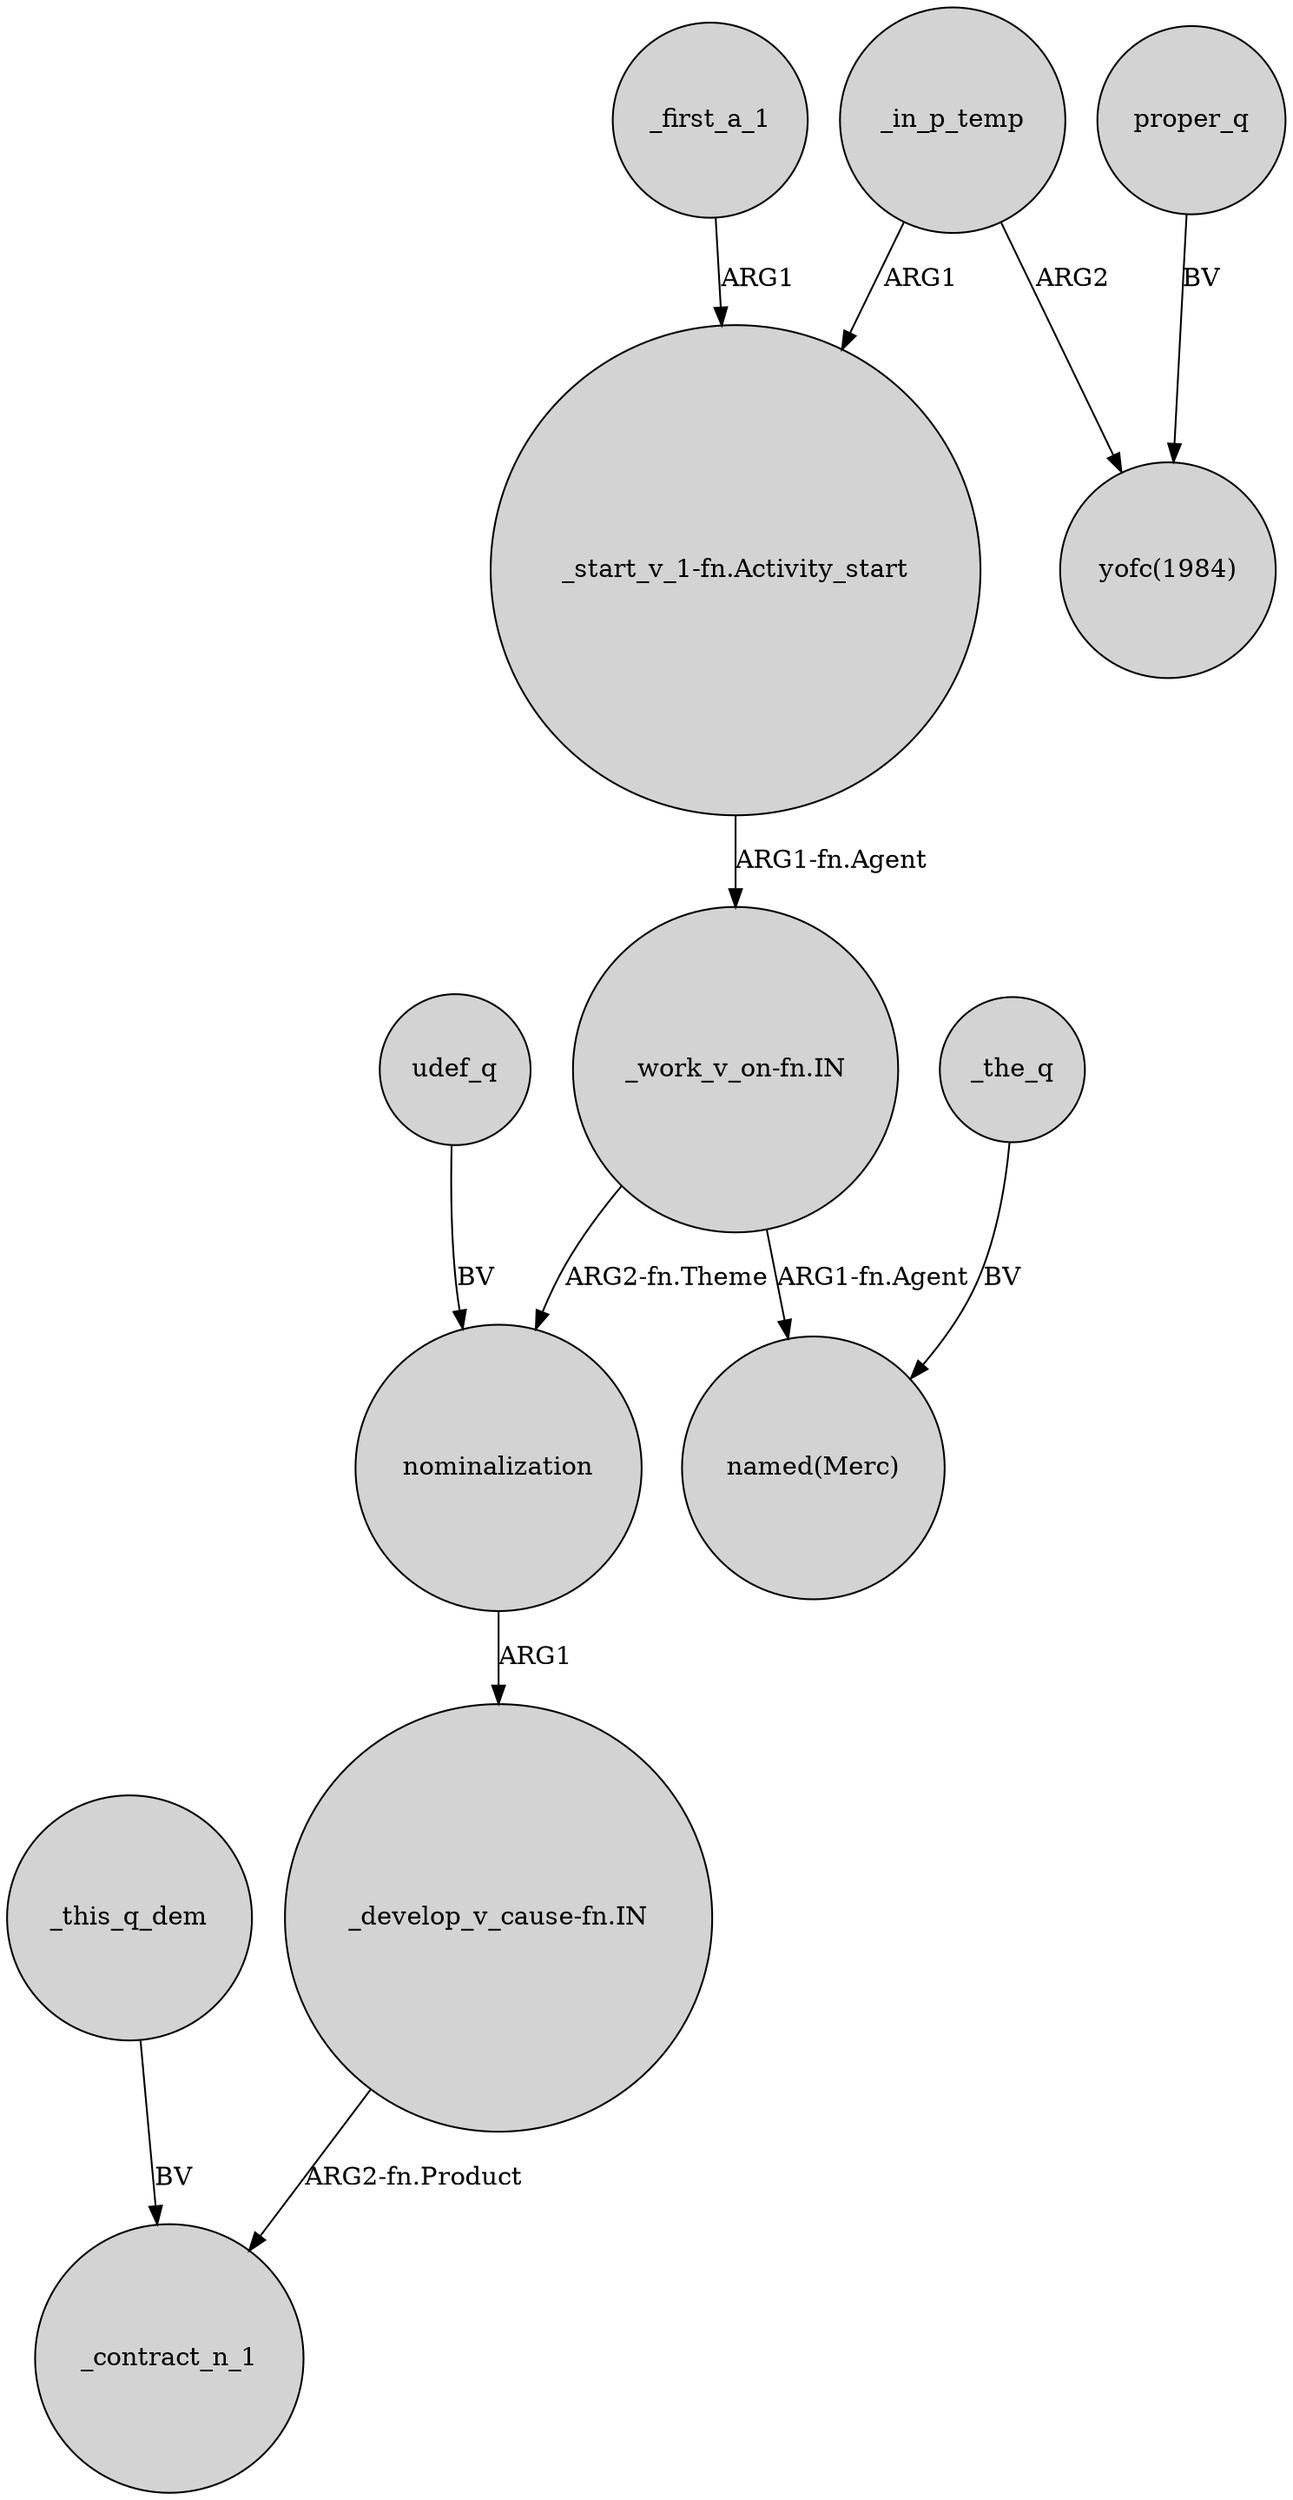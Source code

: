digraph {
	node [shape=circle style=filled]
	"_work_v_on-fn.IN" -> nominalization [label="ARG2-fn.Theme"]
	_the_q -> "named(Merc)" [label=BV]
	"_start_v_1-fn.Activity_start" -> "_work_v_on-fn.IN" [label="ARG1-fn.Agent"]
	_this_q_dem -> _contract_n_1 [label=BV]
	_in_p_temp -> "_start_v_1-fn.Activity_start" [label=ARG1]
	"_work_v_on-fn.IN" -> "named(Merc)" [label="ARG1-fn.Agent"]
	_first_a_1 -> "_start_v_1-fn.Activity_start" [label=ARG1]
	proper_q -> "yofc(1984)" [label=BV]
	_in_p_temp -> "yofc(1984)" [label=ARG2]
	"_develop_v_cause-fn.IN" -> _contract_n_1 [label="ARG2-fn.Product"]
	udef_q -> nominalization [label=BV]
	nominalization -> "_develop_v_cause-fn.IN" [label=ARG1]
}

